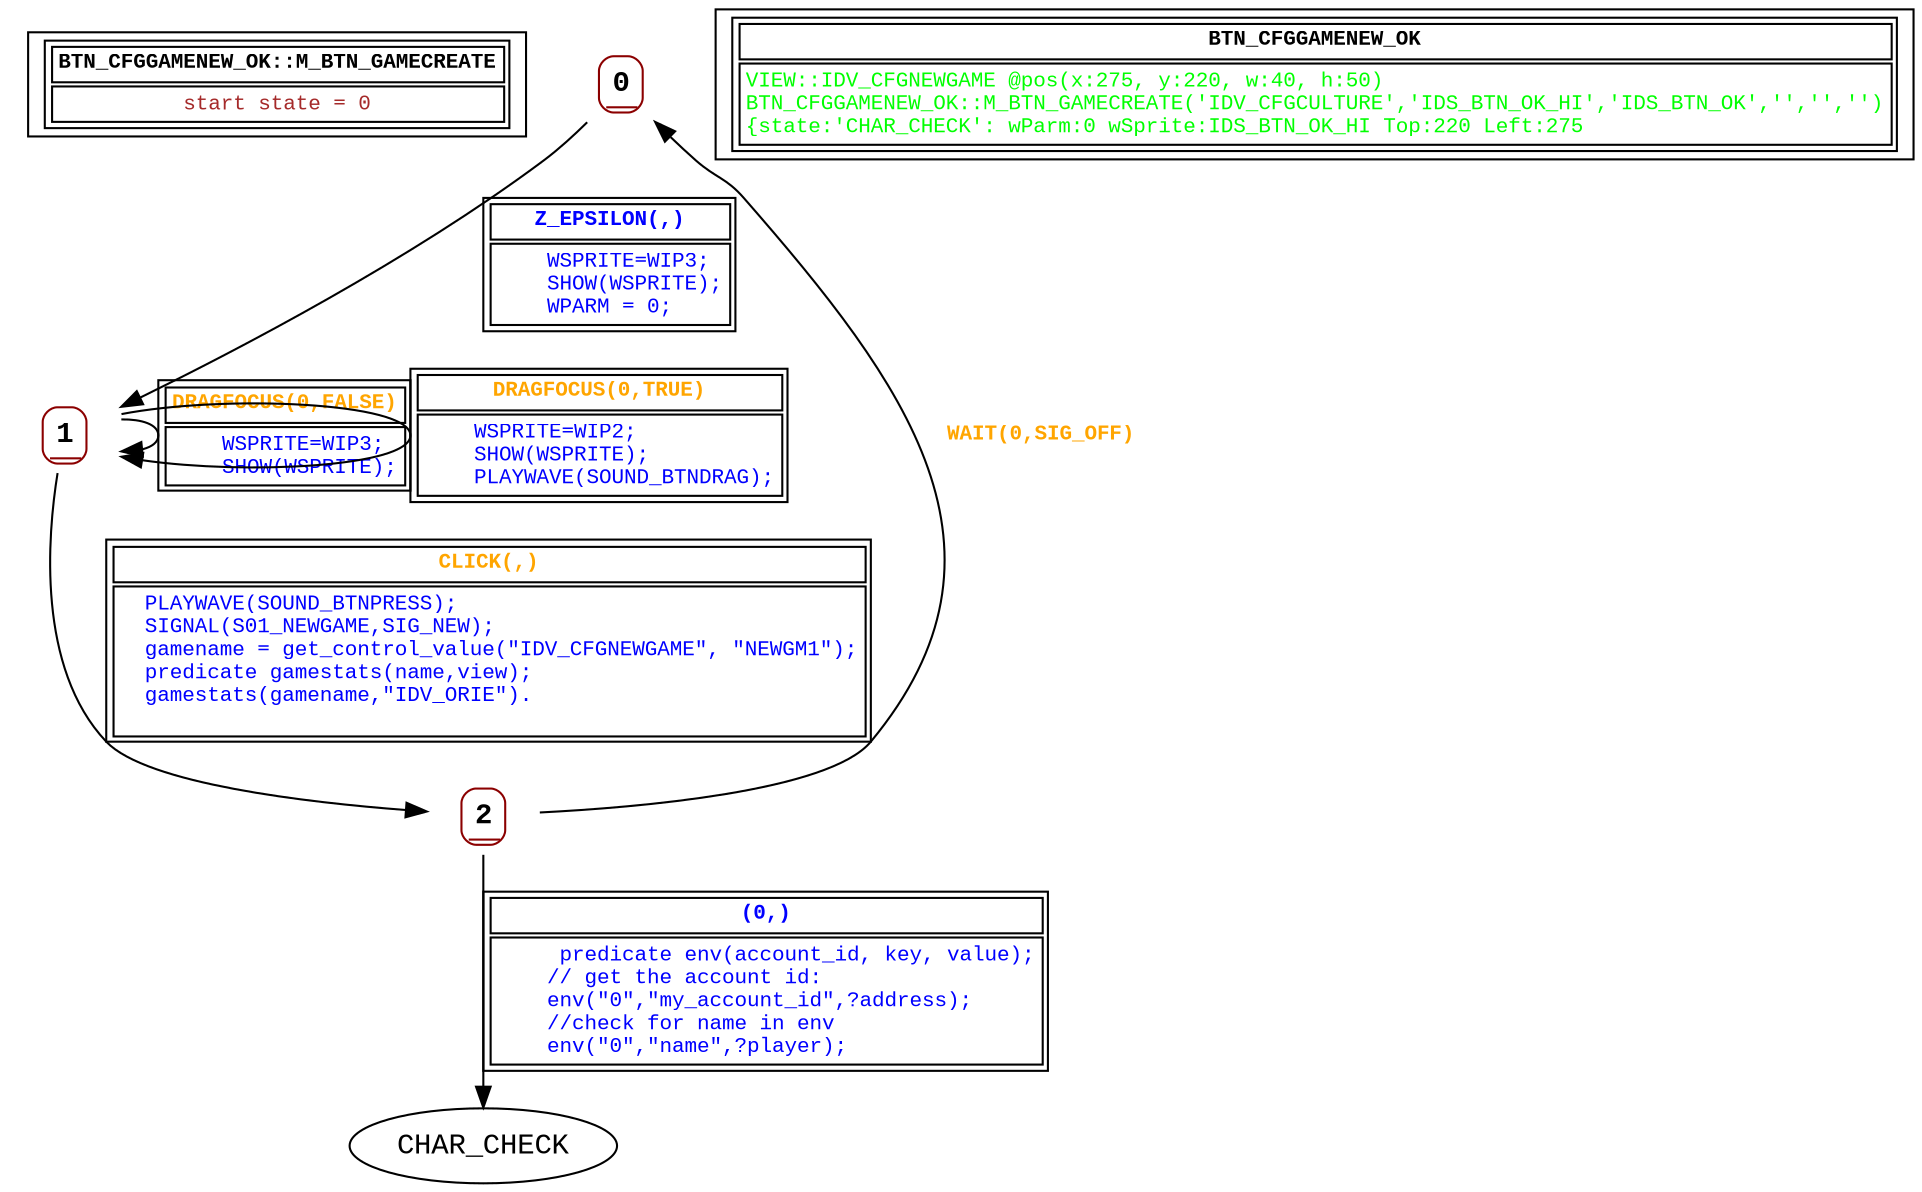 digraph Automaton {
 fontname="Courier New"
	node [shape=oval, fontname="Courier New"];
	filename[shape = record, fontsize=10, label=< <table border="1"><tr><td><b>BTN_CFGGAMENEW_OK::M_BTN_GAMECREATE<br align="left"/></b></td></tr>
<tr><td><font point-size="10" color ="brown">start state = 0<br align="left"/></font></td></tr></table>>
];
	0[shape = none, fontsize=14, label=< <table border="1" color="darkred" style="rounded"><tr><td sides="b"><b>0<br align="left"/></b></td></tr>
</table>>];
"0" -> "1" [fontcolor=blue,fontsize=10,fontname="Courier New", label=< <table border="1"><tr><td><b>Z_EPSILON(,)<br align="left"/></b></td></tr>
<tr><td><font point-size="10" color ="blue">    WSPRITE=WIP3;<br align="left"/>    SHOW(WSPRITE);<br align="left"/>    WPARM = 0;<br align="left"/></font></td></tr></table>>
];
	1[shape = none, fontsize=14, label=< <table border="1" color="darkred" style="rounded"><tr><td sides="b"><b>1<br align="left"/></b></td></tr>
</table>>];
"1" -> "2" [fontcolor=orange,fontsize=10,fontname="Courier New", label=< <table border="1"><tr><td><b>CLICK(,)<br align="left"/></b></td></tr>
<tr><td><font point-size="10" color ="blue">  PLAYWAVE(SOUND_BTNPRESS);<br align="left"/>  SIGNAL(S01_NEWGAME,SIG_NEW);<br align="left"/>  gamename = get_control_value(&quot;IDV_CFGNEWGAME&quot;, &quot;NEWGM1&quot;);<br align="left"/>  predicate gamestats(name,view);<br align="left"/>  gamestats(gamename,&quot;IDV_ORIE&quot;).<br align="left"/> <br align="left"/></font></td></tr></table>>
];
"1" -> "1" [fontcolor=orange,fontsize=10,fontname="Courier New", label=< <table border="1"><tr><td><b>DRAGFOCUS(0,FALSE)<br align="left"/></b></td></tr>
<tr><td><font point-size="10" color ="blue">    WSPRITE=WIP3;<br align="left"/>    SHOW(WSPRITE);<br align="left"/></font></td></tr></table>>
];
"1" -> "1" [fontcolor=orange,fontsize=10,fontname="Courier New", label=< <table border="1"><tr><td><b>DRAGFOCUS(0,TRUE)<br align="left"/></b></td></tr>
<tr><td><font point-size="10" color ="blue">    WSPRITE=WIP2;<br align="left"/>    SHOW(WSPRITE);<br align="left"/>    PLAYWAVE(SOUND_BTNDRAG);<br align="left"/></font></td></tr></table>>
];
	2[shape = none, fontsize=14, label=< <table border="1" color="darkred" style="rounded"><tr><td sides="b"><b>2<br align="left"/></b></td></tr>
</table>>];
"2" -> "CHAR_CHECK" [fontcolor=blue,fontsize=10,fontname="Courier New", label=< <table border="1"><tr><td><b>(0,)<br align="left"/></b></td></tr>
<tr><td><font point-size="10" color ="blue">     predicate env(account_id, key, value);<br align="left"/>    // get the account id:<br align="left"/>    env(&quot;0&quot;,&quot;my_account_id&quot;,?address);<br align="left"/>    //check for name in env<br align="left"/>    env(&quot;0&quot;,&quot;name&quot;,?player);<br align="left"/></font></td></tr></table>>
];
"2" -> "0" [fontcolor=orange,fontsize=10,fontname="Courier New", label=< <table border="0"><tr><td><b>WAIT(0,SIG_OFF)<br align="left"/></b></td></tr>
</table>>
];
	status[shape = record, fontsize=10, label=< <table border="1"><tr><td><b>BTN_CFGGAMENEW_OK<br align="left"/></b></td></tr>
<tr><td><font point-size="10" color ="green">VIEW::IDV_CFGNEWGAME @pos(x:275, y:220, w:40, h:50)<br align="left"/>BTN_CFGGAMENEW_OK::M_BTN_GAMECREATE(&apos;IDV_CFGCULTURE&apos;,&apos;IDS_BTN_OK_HI&apos;,&apos;IDS_BTN_OK&apos;,&apos;&apos;,&apos;&apos;,&apos;&apos;)<br align="left"/>			&#123;state:&apos;CHAR_CHECK&apos;: wParm:0 wSprite:IDS_BTN_OK_HI Top:220 Left:275<br align="left"/></font></td></tr></table>>
];
}
